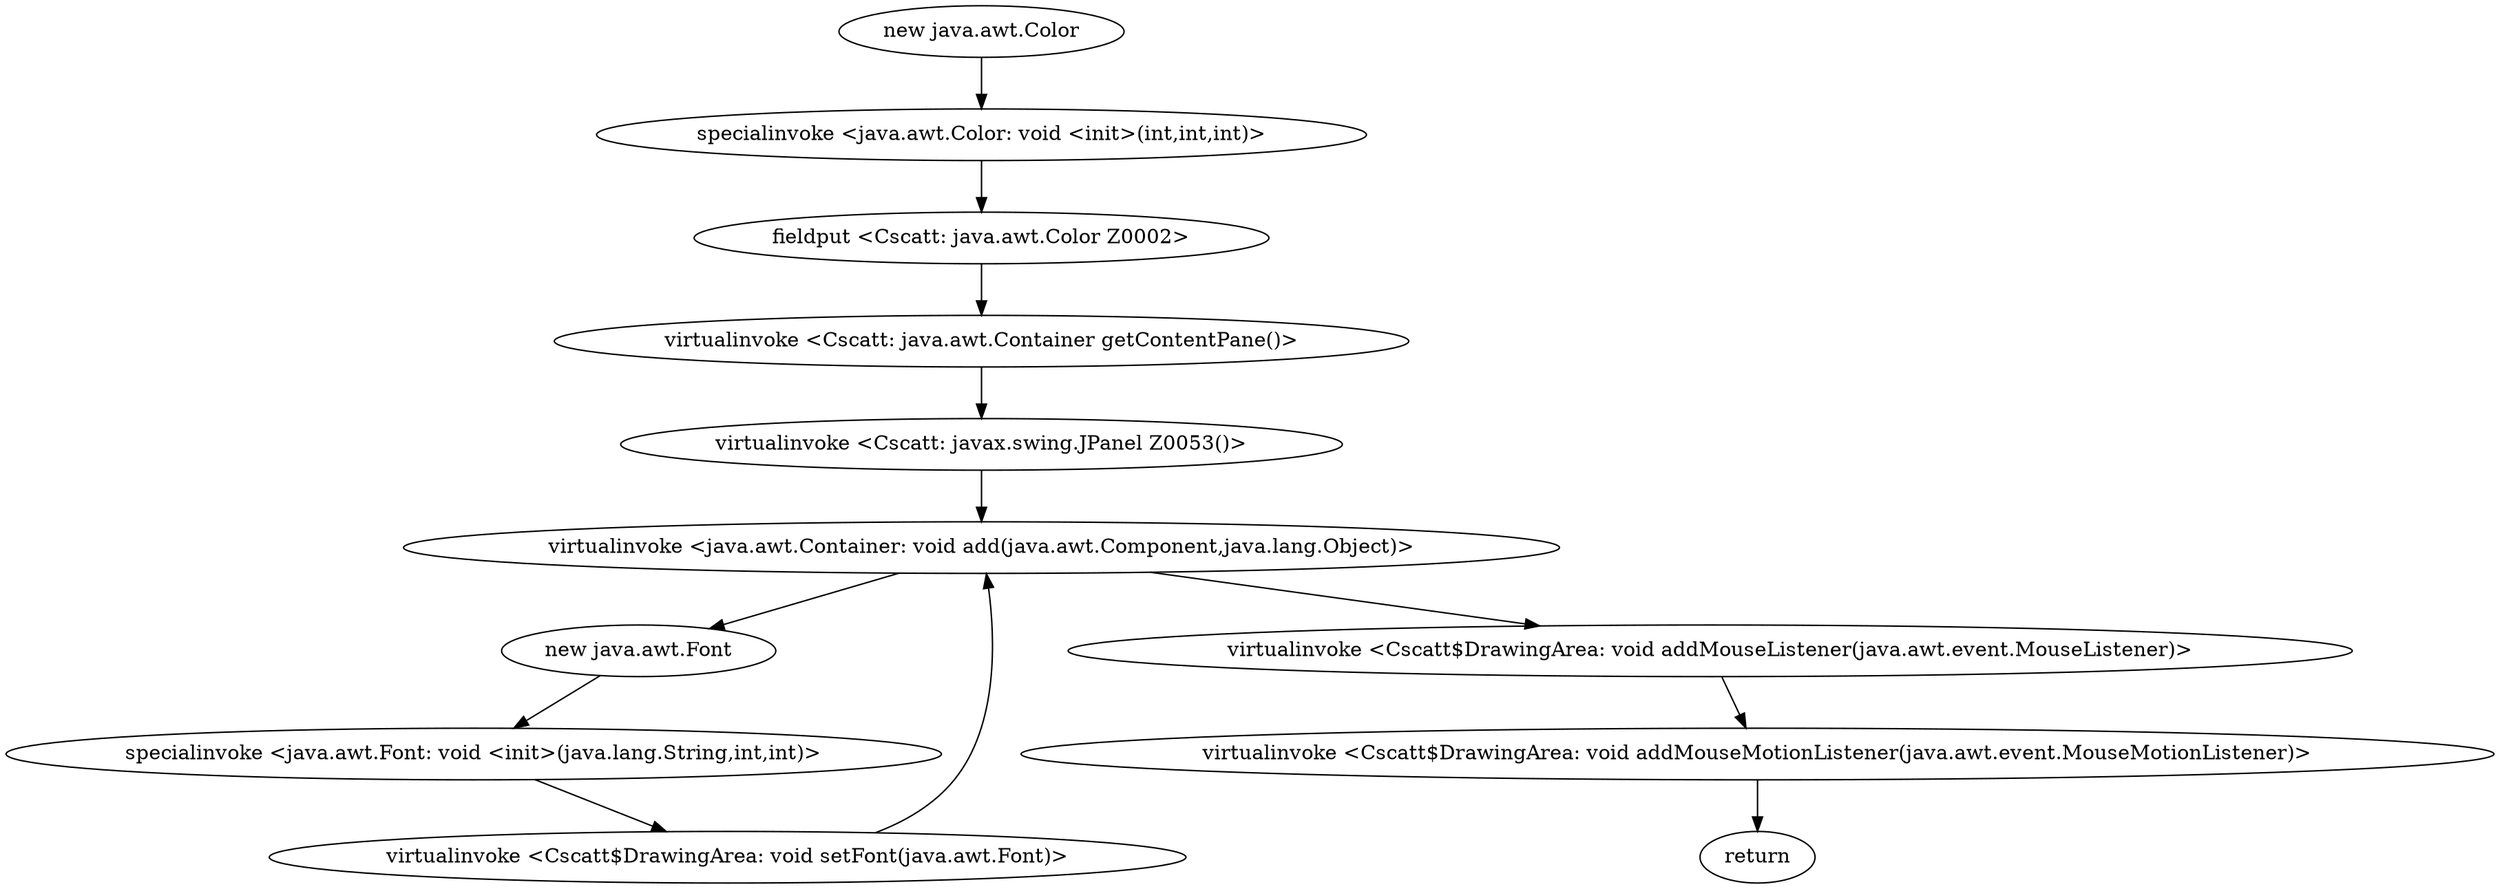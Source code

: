 digraph "" {
"new java.awt.Color";
 "new java.awt.Color"->"specialinvoke <java.awt.Color: void <init>(int,int,int)>";
 "specialinvoke <java.awt.Color: void <init>(int,int,int)>"->"fieldput <Cscatt: java.awt.Color Z0002>";
 "fieldput <Cscatt: java.awt.Color Z0002>"->"virtualinvoke <Cscatt: java.awt.Container getContentPane()>";
 "virtualinvoke <Cscatt: java.awt.Container getContentPane()>"->"virtualinvoke <Cscatt: javax.swing.JPanel Z0053()>";
 "virtualinvoke <Cscatt: javax.swing.JPanel Z0053()>"->"virtualinvoke <java.awt.Container: void add(java.awt.Component,java.lang.Object)>";
 "virtualinvoke <java.awt.Container: void add(java.awt.Component,java.lang.Object)>"->"new java.awt.Font";
 "new java.awt.Font"->"specialinvoke <java.awt.Font: void <init>(java.lang.String,int,int)>";
 "specialinvoke <java.awt.Font: void <init>(java.lang.String,int,int)>"->"virtualinvoke <Cscatt$DrawingArea: void setFont(java.awt.Font)>";
 "virtualinvoke <Cscatt$DrawingArea: void setFont(java.awt.Font)>"->"virtualinvoke <java.awt.Container: void add(java.awt.Component,java.lang.Object)>";
 "virtualinvoke <java.awt.Container: void add(java.awt.Component,java.lang.Object)>"->"virtualinvoke <Cscatt$DrawingArea: void addMouseListener(java.awt.event.MouseListener)>";
 "virtualinvoke <Cscatt$DrawingArea: void addMouseListener(java.awt.event.MouseListener)>"->"virtualinvoke <Cscatt$DrawingArea: void addMouseMotionListener(java.awt.event.MouseMotionListener)>";
 "virtualinvoke <Cscatt$DrawingArea: void addMouseMotionListener(java.awt.event.MouseMotionListener)>"->"return";
}
